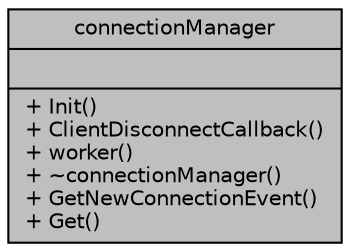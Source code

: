 digraph "connectionManager"
{
 // LATEX_PDF_SIZE
  edge [fontname="Helvetica",fontsize="10",labelfontname="Helvetica",labelfontsize="10"];
  node [fontname="Helvetica",fontsize="10",shape=record];
  Node1 [label="{connectionManager\n||+ Init()\l+ ClientDisconnectCallback()\l+ worker()\l+ ~connectionManager()\l+ GetNewConnectionEvent()\l+ Get()\l}",height=0.2,width=0.4,color="black", fillcolor="grey75", style="filled", fontcolor="black",tooltip="The connectionManager class handles incoming connection request attempts and manages the hand shake."];
}
